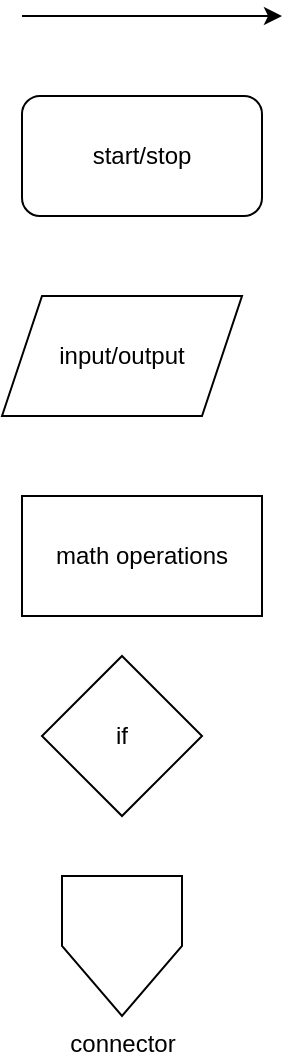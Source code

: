 <mxfile version="20.8.22" type="github" pages="2">
  <diagram name="Страница 1" id="moIXxlztRDgLGGK13sO7">
    <mxGraphModel dx="2074" dy="1124" grid="1" gridSize="10" guides="1" tooltips="1" connect="1" arrows="1" fold="1" page="1" pageScale="1" pageWidth="827" pageHeight="1169" math="0" shadow="0">
      <root>
        <mxCell id="0" />
        <mxCell id="1" parent="0" />
        <mxCell id="iEBOfiemaOZZKKMvH459-1" value="start/stop" style="rounded=1;whiteSpace=wrap;html=1;" vertex="1" parent="1">
          <mxGeometry x="40" y="90" width="120" height="60" as="geometry" />
        </mxCell>
        <mxCell id="iEBOfiemaOZZKKMvH459-2" value="" style="endArrow=classic;html=1;rounded=0;" edge="1" parent="1">
          <mxGeometry width="50" height="50" relative="1" as="geometry">
            <mxPoint x="40" y="50" as="sourcePoint" />
            <mxPoint x="170" y="50" as="targetPoint" />
            <Array as="points">
              <mxPoint x="70" y="50" />
            </Array>
          </mxGeometry>
        </mxCell>
        <mxCell id="iEBOfiemaOZZKKMvH459-3" value="input/output" style="shape=parallelogram;perimeter=parallelogramPerimeter;whiteSpace=wrap;html=1;fixedSize=1;" vertex="1" parent="1">
          <mxGeometry x="30" y="190" width="120" height="60" as="geometry" />
        </mxCell>
        <mxCell id="iEBOfiemaOZZKKMvH459-4" value="math operations" style="rounded=0;whiteSpace=wrap;html=1;" vertex="1" parent="1">
          <mxGeometry x="40" y="290" width="120" height="60" as="geometry" />
        </mxCell>
        <mxCell id="iEBOfiemaOZZKKMvH459-5" value="if" style="rhombus;whiteSpace=wrap;html=1;" vertex="1" parent="1">
          <mxGeometry x="50" y="370" width="80" height="80" as="geometry" />
        </mxCell>
        <mxCell id="iEBOfiemaOZZKKMvH459-7" value="connector" style="verticalLabelPosition=bottom;verticalAlign=top;html=1;shape=offPageConnector;rounded=0;size=0.5;" vertex="1" parent="1">
          <mxGeometry x="60" y="480" width="60" height="70" as="geometry" />
        </mxCell>
      </root>
    </mxGraphModel>
  </diagram>
  <diagram id="J1EN1NptCRPri-9IOfln" name="Страница 2">
    <mxGraphModel dx="2074" dy="1124" grid="1" gridSize="10" guides="1" tooltips="1" connect="1" arrows="1" fold="1" page="1" pageScale="1" pageWidth="827" pageHeight="1169" math="0" shadow="0">
      <root>
        <mxCell id="0" />
        <mxCell id="1" parent="0" />
        <mxCell id="M3-Ec9cmqrzAnkYdwDOz-1" value="start" style="rounded=1;whiteSpace=wrap;html=1;" vertex="1" parent="1">
          <mxGeometry x="60" y="140" width="120" height="60" as="geometry" />
        </mxCell>
        <mxCell id="M3-Ec9cmqrzAnkYdwDOz-3" value="" style="edgeStyle=orthogonalEdgeStyle;rounded=0;orthogonalLoop=1;jettySize=auto;html=1;" edge="1" parent="1" source="M3-Ec9cmqrzAnkYdwDOz-2" target="M3-Ec9cmqrzAnkYdwDOz-1">
          <mxGeometry relative="1" as="geometry" />
        </mxCell>
        <mxCell id="M3-Ec9cmqrzAnkYdwDOz-10" value="" style="edgeStyle=orthogonalEdgeStyle;rounded=0;orthogonalLoop=1;jettySize=auto;html=1;" edge="1" parent="1" source="M3-Ec9cmqrzAnkYdwDOz-2" target="M3-Ec9cmqrzAnkYdwDOz-4">
          <mxGeometry relative="1" as="geometry" />
        </mxCell>
        <mxCell id="M3-Ec9cmqrzAnkYdwDOz-2" value="Read a" style="shape=parallelogram;perimeter=parallelogramPerimeter;whiteSpace=wrap;html=1;fixedSize=1;rounded=1;" vertex="1" parent="1">
          <mxGeometry x="60" y="240" width="120" height="60" as="geometry" />
        </mxCell>
        <mxCell id="M3-Ec9cmqrzAnkYdwDOz-11" value="" style="edgeStyle=orthogonalEdgeStyle;rounded=0;orthogonalLoop=1;jettySize=auto;html=1;" edge="1" parent="1" source="M3-Ec9cmqrzAnkYdwDOz-4" target="M3-Ec9cmqrzAnkYdwDOz-5">
          <mxGeometry relative="1" as="geometry" />
        </mxCell>
        <mxCell id="M3-Ec9cmqrzAnkYdwDOz-4" value="Read b" style="shape=parallelogram;perimeter=parallelogramPerimeter;whiteSpace=wrap;html=1;fixedSize=1;rounded=1;" vertex="1" parent="1">
          <mxGeometry x="50" y="330" width="120" height="50" as="geometry" />
        </mxCell>
        <mxCell id="M3-Ec9cmqrzAnkYdwDOz-9" value="" style="edgeStyle=orthogonalEdgeStyle;rounded=0;orthogonalLoop=1;jettySize=auto;html=1;" edge="1" parent="1" source="M3-Ec9cmqrzAnkYdwDOz-5" target="M3-Ec9cmqrzAnkYdwDOz-6">
          <mxGeometry relative="1" as="geometry" />
        </mxCell>
        <mxCell id="M3-Ec9cmqrzAnkYdwDOz-5" value="result = a + b" style="whiteSpace=wrap;html=1;rounded=1;" vertex="1" parent="1">
          <mxGeometry x="60" y="410" width="120" height="60" as="geometry" />
        </mxCell>
        <mxCell id="M3-Ec9cmqrzAnkYdwDOz-8" value="" style="edgeStyle=orthogonalEdgeStyle;rounded=0;orthogonalLoop=1;jettySize=auto;html=1;" edge="1" parent="1" source="M3-Ec9cmqrzAnkYdwDOz-6" target="M3-Ec9cmqrzAnkYdwDOz-7">
          <mxGeometry relative="1" as="geometry" />
        </mxCell>
        <mxCell id="M3-Ec9cmqrzAnkYdwDOz-6" value="print result" style="shape=parallelogram;perimeter=parallelogramPerimeter;whiteSpace=wrap;html=1;fixedSize=1;rounded=1;" vertex="1" parent="1">
          <mxGeometry x="50" y="500" width="120" height="60" as="geometry" />
        </mxCell>
        <mxCell id="M3-Ec9cmqrzAnkYdwDOz-7" value="end" style="whiteSpace=wrap;html=1;rounded=1;" vertex="1" parent="1">
          <mxGeometry x="50" y="640" width="120" height="60" as="geometry" />
        </mxCell>
        <mxCell id="M3-Ec9cmqrzAnkYdwDOz-14" style="edgeStyle=orthogonalEdgeStyle;rounded=0;orthogonalLoop=1;jettySize=auto;html=1;entryX=0.5;entryY=0;entryDx=0;entryDy=0;" edge="1" parent="1" target="M3-Ec9cmqrzAnkYdwDOz-13">
          <mxGeometry relative="1" as="geometry">
            <mxPoint x="510" y="200" as="sourcePoint" />
            <mxPoint x="510" y="200" as="targetPoint" />
          </mxGeometry>
        </mxCell>
        <mxCell id="M3-Ec9cmqrzAnkYdwDOz-15" style="edgeStyle=orthogonalEdgeStyle;rounded=0;orthogonalLoop=1;jettySize=auto;html=1;" edge="1" parent="1" source="M3-Ec9cmqrzAnkYdwDOz-13">
          <mxGeometry relative="1" as="geometry">
            <mxPoint x="510" y="360" as="targetPoint" />
          </mxGeometry>
        </mxCell>
        <mxCell id="M3-Ec9cmqrzAnkYdwDOz-13" value="read a, b, c" style="shape=parallelogram;perimeter=parallelogramPerimeter;whiteSpace=wrap;html=1;fixedSize=1;strokeWidth=2;" vertex="1" parent="1">
          <mxGeometry x="450" y="240" width="120" height="60" as="geometry" />
        </mxCell>
        <mxCell id="M3-Ec9cmqrzAnkYdwDOz-18" style="edgeStyle=orthogonalEdgeStyle;rounded=0;orthogonalLoop=1;jettySize=auto;html=1;entryX=0.5;entryY=0;entryDx=0;entryDy=0;" edge="1" parent="1" source="M3-Ec9cmqrzAnkYdwDOz-17" target="M3-Ec9cmqrzAnkYdwDOz-19">
          <mxGeometry relative="1" as="geometry">
            <mxPoint x="400" y="400" as="targetPoint" />
          </mxGeometry>
        </mxCell>
        <mxCell id="M3-Ec9cmqrzAnkYdwDOz-25" style="edgeStyle=orthogonalEdgeStyle;rounded=0;orthogonalLoop=1;jettySize=auto;html=1;entryX=0.5;entryY=0;entryDx=0;entryDy=0;" edge="1" parent="1" source="M3-Ec9cmqrzAnkYdwDOz-17" target="M3-Ec9cmqrzAnkYdwDOz-24">
          <mxGeometry relative="1" as="geometry" />
        </mxCell>
        <mxCell id="M3-Ec9cmqrzAnkYdwDOz-17" value="a &amp;gt; b" style="rhombus;whiteSpace=wrap;html=1;" vertex="1" parent="1">
          <mxGeometry x="470" y="360" width="80" height="80" as="geometry" />
        </mxCell>
        <mxCell id="M3-Ec9cmqrzAnkYdwDOz-23" style="edgeStyle=orthogonalEdgeStyle;rounded=0;orthogonalLoop=1;jettySize=auto;html=1;entryX=0.5;entryY=0;entryDx=0;entryDy=0;" edge="1" parent="1" source="M3-Ec9cmqrzAnkYdwDOz-19" target="M3-Ec9cmqrzAnkYdwDOz-22">
          <mxGeometry relative="1" as="geometry">
            <Array as="points">
              <mxPoint x="320" y="480" />
            </Array>
          </mxGeometry>
        </mxCell>
        <mxCell id="M3-Ec9cmqrzAnkYdwDOz-19" value="b &amp;gt; c" style="rhombus;whiteSpace=wrap;html=1;" vertex="1" parent="1">
          <mxGeometry x="360" y="440" width="90" height="80" as="geometry" />
        </mxCell>
        <mxCell id="M3-Ec9cmqrzAnkYdwDOz-21" value="false" style="text;html=1;align=center;verticalAlign=middle;resizable=0;points=[];autosize=1;strokeColor=none;fillColor=none;" vertex="1" parent="1">
          <mxGeometry x="400" y="380" width="50" height="30" as="geometry" />
        </mxCell>
        <mxCell id="M3-Ec9cmqrzAnkYdwDOz-22" value="print b" style="shape=parallelogram;perimeter=parallelogramPerimeter;whiteSpace=wrap;html=1;fixedSize=1;" vertex="1" parent="1">
          <mxGeometry x="260" y="540" width="120" height="60" as="geometry" />
        </mxCell>
        <mxCell id="M3-Ec9cmqrzAnkYdwDOz-27" style="edgeStyle=orthogonalEdgeStyle;rounded=0;orthogonalLoop=1;jettySize=auto;html=1;entryX=0.583;entryY=0;entryDx=0;entryDy=0;entryPerimeter=0;exitX=1;exitY=0.5;exitDx=0;exitDy=0;" edge="1" parent="1" source="M3-Ec9cmqrzAnkYdwDOz-24" target="M3-Ec9cmqrzAnkYdwDOz-26">
          <mxGeometry relative="1" as="geometry">
            <mxPoint x="710" y="520" as="targetPoint" />
            <Array as="points">
              <mxPoint x="710" y="480" />
            </Array>
          </mxGeometry>
        </mxCell>
        <mxCell id="M3-Ec9cmqrzAnkYdwDOz-24" value="a &amp;gt; c" style="rhombus;whiteSpace=wrap;html=1;" vertex="1" parent="1">
          <mxGeometry x="560" y="440" width="80" height="80" as="geometry" />
        </mxCell>
        <mxCell id="M3-Ec9cmqrzAnkYdwDOz-26" value="print a" style="shape=parallelogram;perimeter=parallelogramPerimeter;whiteSpace=wrap;html=1;fixedSize=1;" vertex="1" parent="1">
          <mxGeometry x="640" y="540" width="120" height="60" as="geometry" />
        </mxCell>
        <mxCell id="M3-Ec9cmqrzAnkYdwDOz-42" style="edgeStyle=orthogonalEdgeStyle;rounded=0;orthogonalLoop=1;jettySize=auto;html=1;entryX=0.5;entryY=0;entryDx=0;entryDy=0;entryPerimeter=0;strokeColor=default;" edge="1" parent="1" source="M3-Ec9cmqrzAnkYdwDOz-29" target="M3-Ec9cmqrzAnkYdwDOz-41">
          <mxGeometry relative="1" as="geometry" />
        </mxCell>
        <mxCell id="M3-Ec9cmqrzAnkYdwDOz-29" value="print c" style="shape=parallelogram;perimeter=parallelogramPerimeter;whiteSpace=wrap;html=1;fixedSize=1;" vertex="1" parent="1">
          <mxGeometry x="450" y="540" width="120" height="60" as="geometry" />
        </mxCell>
        <mxCell id="M3-Ec9cmqrzAnkYdwDOz-35" value="" style="endArrow=none;html=1;rounded=0;strokeColor=default;exitX=1;exitY=0.5;exitDx=0;exitDy=0;entryX=0;entryY=0.5;entryDx=0;entryDy=0;" edge="1" parent="1" source="M3-Ec9cmqrzAnkYdwDOz-19" target="M3-Ec9cmqrzAnkYdwDOz-24">
          <mxGeometry width="50" height="50" relative="1" as="geometry">
            <mxPoint x="470" y="520" as="sourcePoint" />
            <mxPoint x="520" y="470" as="targetPoint" />
          </mxGeometry>
        </mxCell>
        <mxCell id="M3-Ec9cmqrzAnkYdwDOz-38" value="" style="endArrow=classic;html=1;rounded=0;strokeColor=default;" edge="1" parent="1" target="M3-Ec9cmqrzAnkYdwDOz-29">
          <mxGeometry width="50" height="50" relative="1" as="geometry">
            <mxPoint x="510" y="480" as="sourcePoint" />
            <mxPoint x="560" y="430" as="targetPoint" />
          </mxGeometry>
        </mxCell>
        <mxCell id="M3-Ec9cmqrzAnkYdwDOz-40" value="start" style="strokeWidth=2;html=1;shape=mxgraph.flowchart.terminator;whiteSpace=wrap;" vertex="1" parent="1">
          <mxGeometry x="460" y="140" width="100" height="60" as="geometry" />
        </mxCell>
        <mxCell id="M3-Ec9cmqrzAnkYdwDOz-41" value="end" style="strokeWidth=2;html=1;shape=mxgraph.flowchart.terminator;whiteSpace=wrap;" vertex="1" parent="1">
          <mxGeometry x="460" y="680" width="100" height="60" as="geometry" />
        </mxCell>
        <mxCell id="M3-Ec9cmqrzAnkYdwDOz-45" value="" style="endArrow=none;html=1;rounded=0;strokeColor=default;exitX=0.5;exitY=1;exitDx=0;exitDy=0;" edge="1" parent="1" source="M3-Ec9cmqrzAnkYdwDOz-22">
          <mxGeometry width="50" height="50" relative="1" as="geometry">
            <mxPoint x="320" y="710" as="sourcePoint" />
            <mxPoint x="320" y="640" as="targetPoint" />
          </mxGeometry>
        </mxCell>
        <mxCell id="M3-Ec9cmqrzAnkYdwDOz-46" value="" style="endArrow=none;html=1;rounded=0;strokeColor=default;" edge="1" parent="1">
          <mxGeometry width="50" height="50" relative="1" as="geometry">
            <mxPoint x="320" y="640" as="sourcePoint" />
            <mxPoint x="700" y="640" as="targetPoint" />
          </mxGeometry>
        </mxCell>
        <mxCell id="M3-Ec9cmqrzAnkYdwDOz-49" value="" style="endArrow=none;html=1;rounded=0;strokeColor=default;entryX=0.5;entryY=1;entryDx=0;entryDy=0;" edge="1" parent="1" target="M3-Ec9cmqrzAnkYdwDOz-26">
          <mxGeometry width="50" height="50" relative="1" as="geometry">
            <mxPoint x="700" y="640" as="sourcePoint" />
            <mxPoint x="740" y="610" as="targetPoint" />
          </mxGeometry>
        </mxCell>
        <mxCell id="M3-Ec9cmqrzAnkYdwDOz-50" value="false" style="text;html=1;align=center;verticalAlign=middle;resizable=0;points=[];autosize=1;strokeColor=none;fillColor=none;" vertex="1" parent="1">
          <mxGeometry x="450" y="450" width="50" height="30" as="geometry" />
        </mxCell>
        <mxCell id="M3-Ec9cmqrzAnkYdwDOz-51" value="false" style="text;html=1;align=center;verticalAlign=middle;resizable=0;points=[];autosize=1;strokeColor=none;fillColor=none;" vertex="1" parent="1">
          <mxGeometry x="520" y="450" width="50" height="30" as="geometry" />
        </mxCell>
        <mxCell id="M3-Ec9cmqrzAnkYdwDOz-52" value="true" style="text;html=1;align=center;verticalAlign=middle;resizable=0;points=[];autosize=1;strokeColor=none;fillColor=none;" vertex="1" parent="1">
          <mxGeometry x="550" y="380" width="40" height="30" as="geometry" />
        </mxCell>
        <mxCell id="M3-Ec9cmqrzAnkYdwDOz-53" value="true" style="text;html=1;align=center;verticalAlign=middle;resizable=0;points=[];autosize=1;strokeColor=none;fillColor=none;" vertex="1" parent="1">
          <mxGeometry x="650" y="460" width="40" height="30" as="geometry" />
        </mxCell>
        <mxCell id="M3-Ec9cmqrzAnkYdwDOz-54" value="true" style="text;html=1;align=center;verticalAlign=middle;resizable=0;points=[];autosize=1;strokeColor=none;fillColor=none;" vertex="1" parent="1">
          <mxGeometry x="320" y="450" width="40" height="30" as="geometry" />
        </mxCell>
      </root>
    </mxGraphModel>
  </diagram>
</mxfile>
